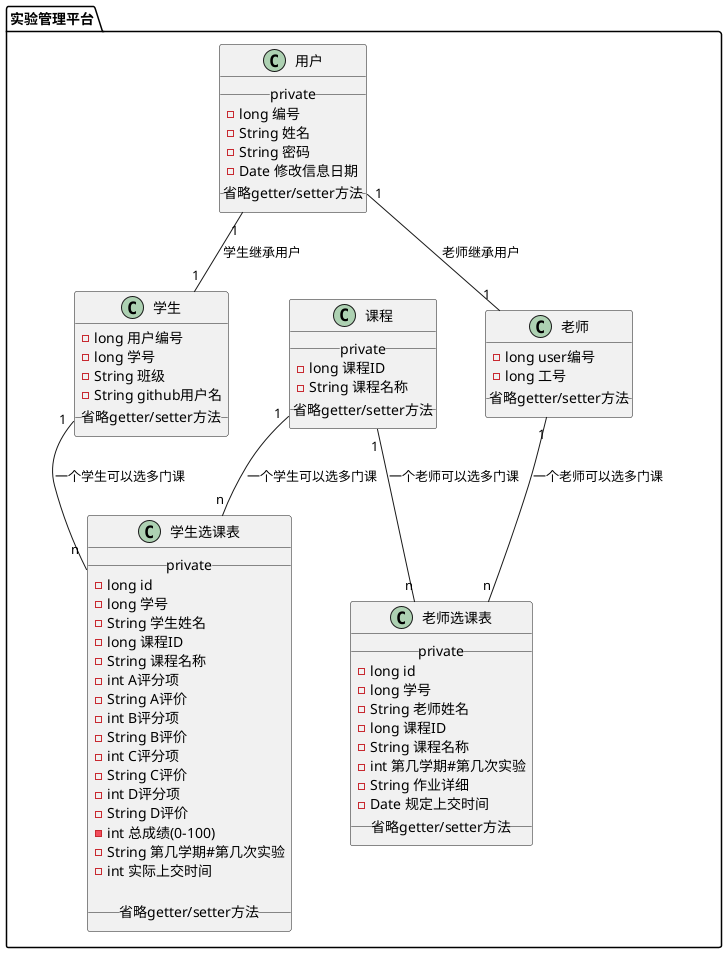 @startuml
package "实验管理平台"{
        class 用户{
            __private__
            -long 编号
            -String 姓名
            -String 密码
            -Date 修改信息日期
            __省略getter/setter方法__
        }

        class 学生{
            -long 用户编号
            -long 学号
            -String 班级
            -String github用户名
            __省略getter/setter方法__
        }

        class 老师{
            -long user编号
            -long 工号
            __省略getter/setter方法__
        }

        class 课程{
            __private__
            -long 课程ID
            -String 课程名称
            __省略getter/setter方法__
        }

        class 学生选课表{
            __private__
            -long id
            -long 学号
            -String 学生姓名
            -long 课程ID
            -String 课程名称
            -int A评分项
            -String A评价
            -int B评分项
            -String B评价
            -int C评分项
            -String C评价
            -int D评分项
            -String D评价
            -int 总成绩(0-100)
            -String 第几学期#第几次实验
            -int 实际上交时间

            __省略getter/setter方法__
        }

        class 老师选课表{
            __private__
            -long id
            -long 学号
            -String 老师姓名
            -long 课程ID
            -String 课程名称
            -int 第几学期#第几次实验
            -String 作业详细
            -Date 规定上交时间
            __省略getter/setter方法__
        }
        用户 "1" -- "1" 老师 : 老师继承用户
        用户 "1" -- "1" 学生 : 学生继承用户
        老师 "1" -- "n" 老师选课表 : 一个老师可以选多门课
        课程 "1" -- "n" 老师选课表 : 一个老师可以选多门课
        学生 "1" -- "n" 学生选课表 : 一个学生可以选多门课
        课程 "1" -- "n" 学生选课表 : 一个学生可以选多门课



}
@enduml